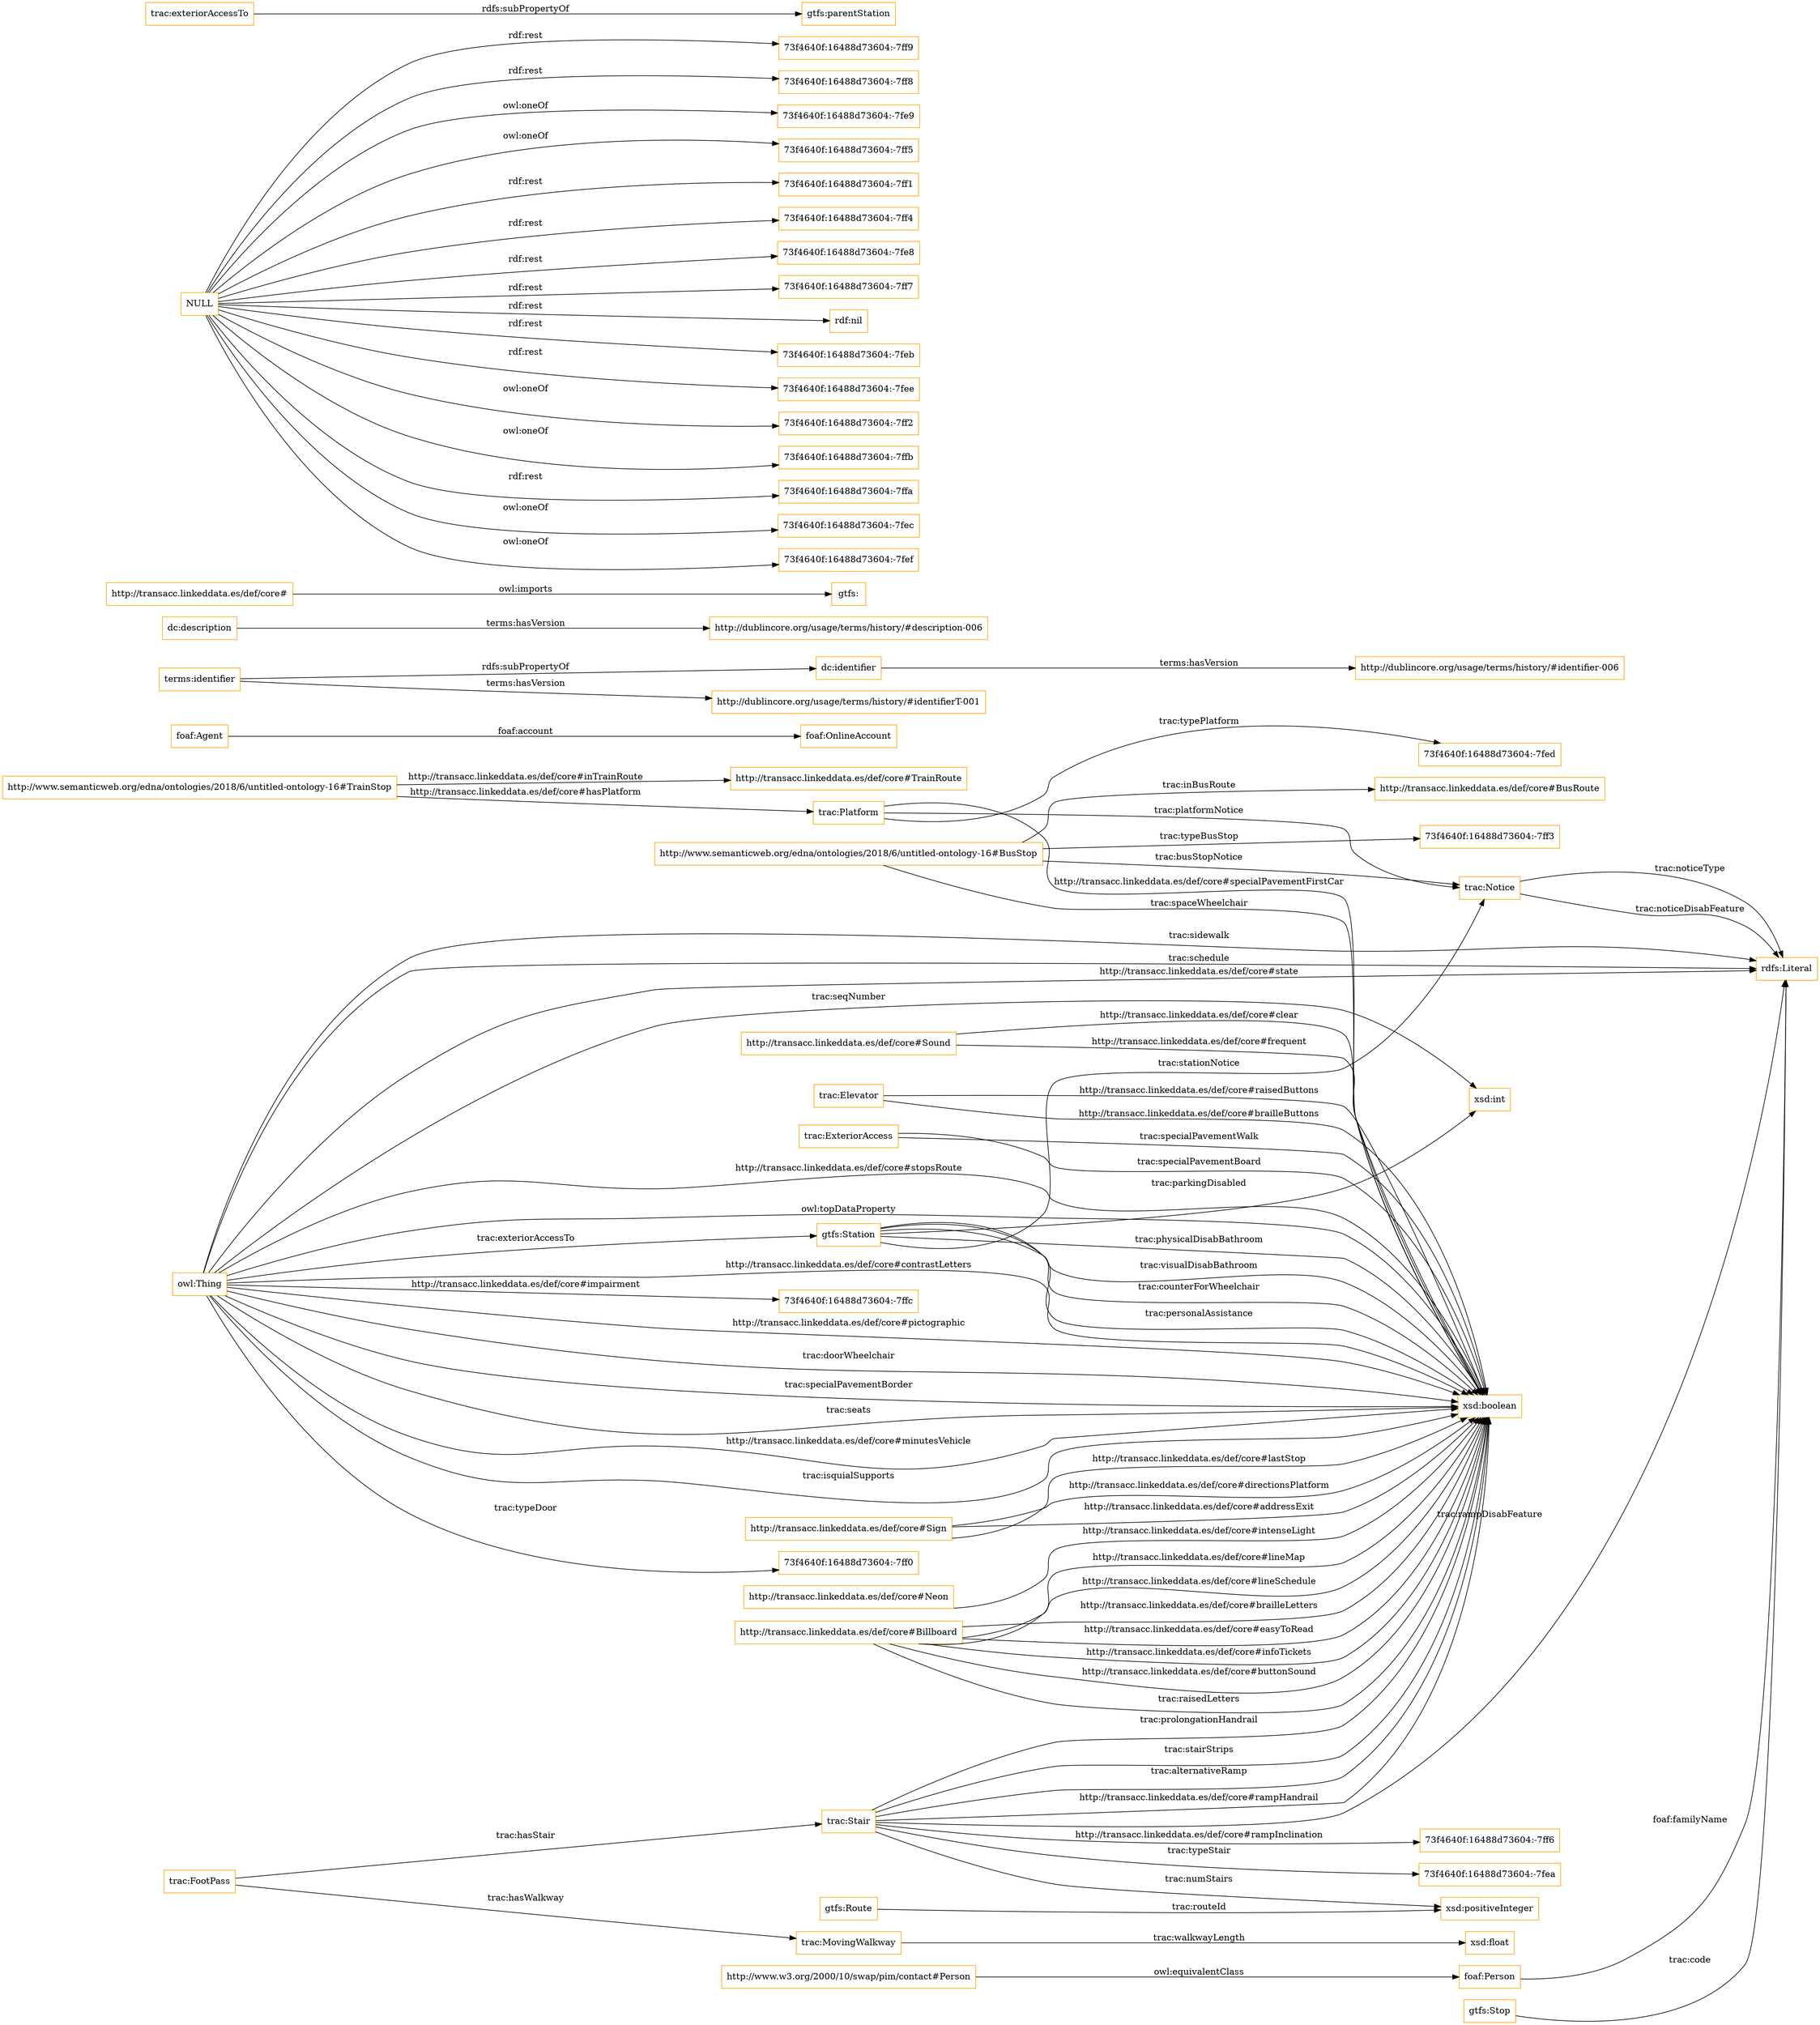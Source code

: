 digraph ar2dtool_diagram { 
rankdir=LR;
size="1501"
node [shape = rectangle, color="orange"]; "http://transacc.linkeddata.es/def/core#TrainRoute" "trac:MovingWalkway" "trac:Stair" "http://transacc.linkeddata.es/def/core#Sign" "http://www.w3.org/2000/10/swap/pim/contact#Person" "http://transacc.linkeddata.es/def/core#Neon" "trac:Platform" "trac:FootPass" "http://transacc.linkeddata.es/def/core#BusRoute" "http://www.semanticweb.org/edna/ontologies/2018/6/untitled-ontology-16#TrainStop" "http://transacc.linkeddata.es/def/core#Billboard" "http://www.semanticweb.org/edna/ontologies/2018/6/untitled-ontology-16#BusStop" "http://transacc.linkeddata.es/def/core#Sound" "foaf:OnlineAccount" "foaf:Person" "trac:Elevator" "trac:ExteriorAccess" "trac:Notice" ; /*classes style*/
	"dc:identifier" -> "http://dublincore.org/usage/terms/history/#identifier-006" [ label = "terms:hasVersion" ];
	"dc:description" -> "http://dublincore.org/usage/terms/history/#description-006" [ label = "terms:hasVersion" ];
	"http://transacc.linkeddata.es/def/core#" -> "gtfs:" [ label = "owl:imports" ];
	"terms:identifier" -> "dc:identifier" [ label = "rdfs:subPropertyOf" ];
	"terms:identifier" -> "http://dublincore.org/usage/terms/history/#identifierT-001" [ label = "terms:hasVersion" ];
	"NULL" -> "73f4640f:16488d73604:-7ff9" [ label = "rdf:rest" ];
	"NULL" -> "73f4640f:16488d73604:-7ff8" [ label = "rdf:rest" ];
	"NULL" -> "73f4640f:16488d73604:-7fe9" [ label = "owl:oneOf" ];
	"NULL" -> "73f4640f:16488d73604:-7ff5" [ label = "owl:oneOf" ];
	"NULL" -> "73f4640f:16488d73604:-7ff1" [ label = "rdf:rest" ];
	"NULL" -> "73f4640f:16488d73604:-7ff4" [ label = "rdf:rest" ];
	"NULL" -> "73f4640f:16488d73604:-7fe8" [ label = "rdf:rest" ];
	"NULL" -> "73f4640f:16488d73604:-7ff7" [ label = "rdf:rest" ];
	"NULL" -> "rdf:nil" [ label = "rdf:rest" ];
	"NULL" -> "73f4640f:16488d73604:-7feb" [ label = "rdf:rest" ];
	"NULL" -> "73f4640f:16488d73604:-7fee" [ label = "rdf:rest" ];
	"NULL" -> "73f4640f:16488d73604:-7ff2" [ label = "owl:oneOf" ];
	"NULL" -> "73f4640f:16488d73604:-7ffb" [ label = "owl:oneOf" ];
	"NULL" -> "73f4640f:16488d73604:-7ffa" [ label = "rdf:rest" ];
	"NULL" -> "73f4640f:16488d73604:-7fec" [ label = "owl:oneOf" ];
	"NULL" -> "73f4640f:16488d73604:-7fef" [ label = "owl:oneOf" ];
	"trac:exteriorAccessTo" -> "gtfs:parentStation" [ label = "rdfs:subPropertyOf" ];
	"http://www.w3.org/2000/10/swap/pim/contact#Person" -> "foaf:Person" [ label = "owl:equivalentClass" ];
	"trac:ExteriorAccess" -> "xsd:boolean" [ label = "trac:specialPavementWalk" ];
	"gtfs:Station" -> "trac:Notice" [ label = "trac:stationNotice" ];
	"owl:Thing" -> "rdfs:Literal" [ label = "trac:schedule" ];
	"owl:Thing" -> "xsd:boolean" [ label = "http://transacc.linkeddata.es/def/core#contrastLetters" ];
	"owl:Thing" -> "rdfs:Literal" [ label = "http://transacc.linkeddata.es/def/core#state" ];
	"owl:Thing" -> "xsd:boolean" [ label = "http://transacc.linkeddata.es/def/core#pictographic" ];
	"trac:Notice" -> "rdfs:Literal" [ label = "trac:noticeType" ];
	"owl:Thing" -> "rdfs:Literal" [ label = "trac:sidewalk" ];
	"owl:Thing" -> "gtfs:Station" [ label = "trac:exteriorAccessTo" ];
	"trac:Stair" -> "rdfs:Literal" [ label = "trac:rampDisabFeature" ];
	"owl:Thing" -> "73f4640f:16488d73604:-7ffc" [ label = "http://transacc.linkeddata.es/def/core#impairment" ];
	"owl:Thing" -> "xsd:boolean" [ label = "trac:doorWheelchair" ];
	"trac:ExteriorAccess" -> "xsd:boolean" [ label = "trac:specialPavementBoard" ];
	"http://transacc.linkeddata.es/def/core#Billboard" -> "xsd:boolean" [ label = "trac:raisedLetters" ];
	"trac:FootPass" -> "trac:Stair" [ label = "trac:hasStair" ];
	"gtfs:Station" -> "xsd:boolean" [ label = "trac:counterForWheelchair" ];
	"gtfs:Station" -> "xsd:boolean" [ label = "trac:personalAssistance" ];
	"owl:Thing" -> "xsd:boolean" [ label = "trac:specialPavementBorder" ];
	"http://transacc.linkeddata.es/def/core#Billboard" -> "xsd:boolean" [ label = "http://transacc.linkeddata.es/def/core#lineMap" ];
	"gtfs:Station" -> "xsd:boolean" [ label = "trac:physicalDisabBathroom" ];
	"trac:Stair" -> "xsd:boolean" [ label = "trac:alternativeRamp" ];
	"trac:Stair" -> "xsd:boolean" [ label = "http://transacc.linkeddata.es/def/core#rampHandrail" ];
	"foaf:Agent" -> "foaf:OnlineAccount" [ label = "foaf:account" ];
	"http://transacc.linkeddata.es/def/core#Billboard" -> "xsd:boolean" [ label = "http://transacc.linkeddata.es/def/core#lineSchedule" ];
	"trac:FootPass" -> "trac:MovingWalkway" [ label = "trac:hasWalkway" ];
	"trac:MovingWalkway" -> "xsd:float" [ label = "trac:walkwayLength" ];
	"http://transacc.linkeddata.es/def/core#Sound" -> "xsd:boolean" [ label = "http://transacc.linkeddata.es/def/core#clear" ];
	"trac:Notice" -> "rdfs:Literal" [ label = "trac:noticeDisabFeature" ];
	"trac:Stair" -> "xsd:boolean" [ label = "trac:prolongationHandrail" ];
	"http://transacc.linkeddata.es/def/core#Billboard" -> "xsd:boolean" [ label = "http://transacc.linkeddata.es/def/core#brailleLetters" ];
	"http://transacc.linkeddata.es/def/core#Sign" -> "xsd:boolean" [ label = "http://transacc.linkeddata.es/def/core#addressExit" ];
	"gtfs:Station" -> "xsd:int" [ label = "trac:parkingDisabled" ];
	"http://www.semanticweb.org/edna/ontologies/2018/6/untitled-ontology-16#BusStop" -> "trac:Notice" [ label = "trac:busStopNotice" ];
	"owl:Thing" -> "xsd:boolean" [ label = "trac:seats" ];
	"owl:Thing" -> "xsd:boolean" [ label = "http://transacc.linkeddata.es/def/core#minutesVehicle" ];
	"http://www.semanticweb.org/edna/ontologies/2018/6/untitled-ontology-16#BusStop" -> "73f4640f:16488d73604:-7ff3" [ label = "trac:typeBusStop" ];
	"http://transacc.linkeddata.es/def/core#Sign" -> "xsd:boolean" [ label = "http://transacc.linkeddata.es/def/core#lastStop" ];
	"trac:Platform" -> "xsd:boolean" [ label = "http://transacc.linkeddata.es/def/core#specialPavementFirstCar" ];
	"http://www.semanticweb.org/edna/ontologies/2018/6/untitled-ontology-16#TrainStop" -> "http://transacc.linkeddata.es/def/core#TrainRoute" [ label = "http://transacc.linkeddata.es/def/core#inTrainRoute" ];
	"owl:Thing" -> "xsd:boolean" [ label = "trac:isquialSupports" ];
	"http://transacc.linkeddata.es/def/core#Billboard" -> "xsd:boolean" [ label = "http://transacc.linkeddata.es/def/core#easyToRead" ];
	"trac:Platform" -> "trac:Notice" [ label = "trac:platformNotice" ];
	"trac:Elevator" -> "xsd:boolean" [ label = "http://transacc.linkeddata.es/def/core#raisedButtons" ];
	"http://transacc.linkeddata.es/def/core#Sound" -> "xsd:boolean" [ label = "http://transacc.linkeddata.es/def/core#frequent" ];
	"http://transacc.linkeddata.es/def/core#Neon" -> "xsd:boolean" [ label = "http://transacc.linkeddata.es/def/core#intenseLight" ];
	"foaf:Person" -> "rdfs:Literal" [ label = "foaf:familyName" ];
	"http://www.semanticweb.org/edna/ontologies/2018/6/untitled-ontology-16#TrainStop" -> "trac:Platform" [ label = "http://transacc.linkeddata.es/def/core#hasPlatform" ];
	"http://transacc.linkeddata.es/def/core#Billboard" -> "xsd:boolean" [ label = "http://transacc.linkeddata.es/def/core#infoTickets" ];
	"trac:Stair" -> "xsd:boolean" [ label = "trac:stairStrips" ];
	"trac:Platform" -> "73f4640f:16488d73604:-7fed" [ label = "trac:typePlatform" ];
	"http://transacc.linkeddata.es/def/core#Billboard" -> "xsd:boolean" [ label = "http://transacc.linkeddata.es/def/core#buttonSound" ];
	"http://www.semanticweb.org/edna/ontologies/2018/6/untitled-ontology-16#BusStop" -> "xsd:boolean" [ label = "trac:spaceWheelchair" ];
	"http://transacc.linkeddata.es/def/core#Sign" -> "xsd:boolean" [ label = "http://transacc.linkeddata.es/def/core#directionsPlatform" ];
	"trac:Stair" -> "73f4640f:16488d73604:-7ff6" [ label = "http://transacc.linkeddata.es/def/core#rampInclination" ];
	"owl:Thing" -> "xsd:boolean" [ label = "http://transacc.linkeddata.es/def/core#stopsRoute" ];
	"http://www.semanticweb.org/edna/ontologies/2018/6/untitled-ontology-16#BusStop" -> "http://transacc.linkeddata.es/def/core#BusRoute" [ label = "trac:inBusRoute" ];
	"gtfs:Stop" -> "rdfs:Literal" [ label = "trac:code" ];
	"trac:Elevator" -> "xsd:boolean" [ label = "http://transacc.linkeddata.es/def/core#brailleButtons" ];
	"owl:Thing" -> "73f4640f:16488d73604:-7ff0" [ label = "trac:typeDoor" ];
	"gtfs:Station" -> "xsd:boolean" [ label = "trac:visualDisabBathroom" ];
	"gtfs:Route" -> "xsd:positiveInteger" [ label = "trac:routeId" ];
	"trac:Stair" -> "xsd:positiveInteger" [ label = "trac:numStairs" ];
	"owl:Thing" -> "xsd:int" [ label = "trac:seqNumber" ];
	"trac:Stair" -> "73f4640f:16488d73604:-7fea" [ label = "trac:typeStair" ];
	"owl:Thing" -> "xsd:boolean" [ label = "owl:topDataProperty" ];

}
